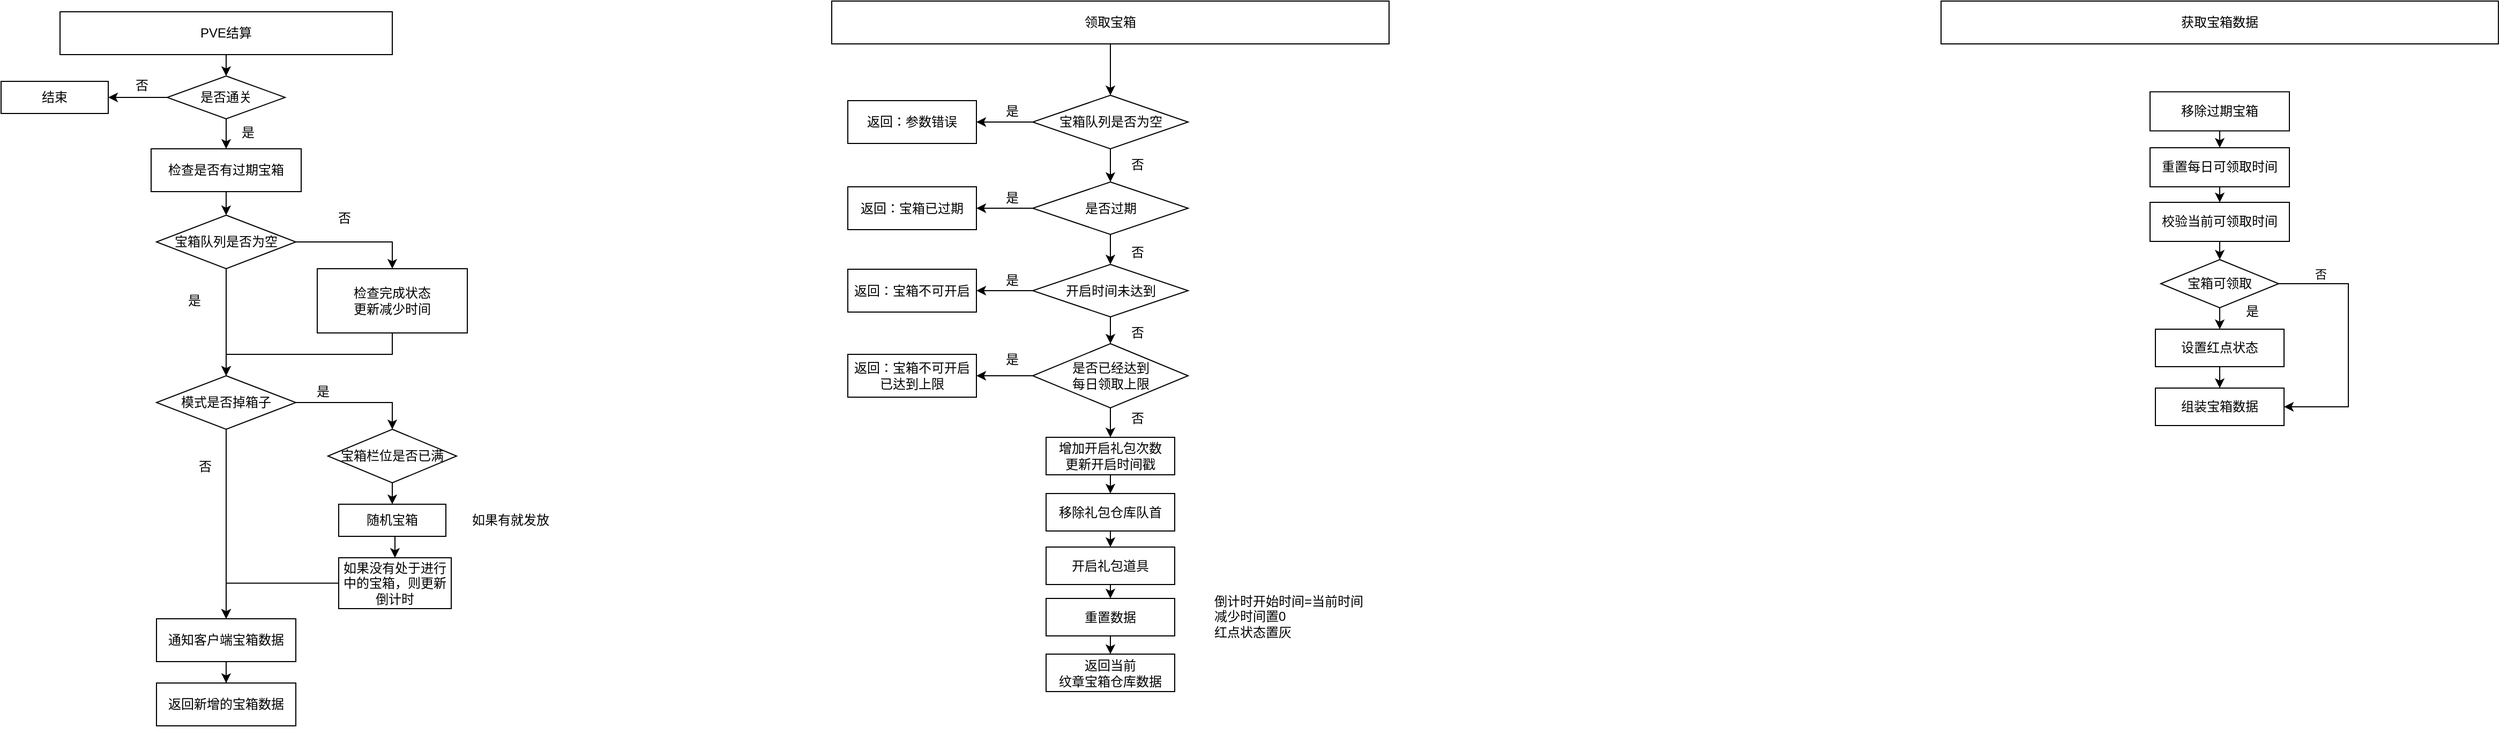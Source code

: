 <mxfile version="27.2.0">
  <diagram name="第 1 页" id="xXjs1SMjFnLauidqir4h">
    <mxGraphModel dx="1426" dy="751" grid="1" gridSize="10" guides="1" tooltips="1" connect="1" arrows="1" fold="1" page="1" pageScale="1" pageWidth="4681" pageHeight="3300" math="0" shadow="0">
      <root>
        <mxCell id="0" />
        <mxCell id="1" parent="0" />
        <mxCell id="3vJK2soGwi-nod_TVArV-18" style="edgeStyle=orthogonalEdgeStyle;rounded=0;orthogonalLoop=1;jettySize=auto;html=1;exitX=0.5;exitY=1;exitDx=0;exitDy=0;entryX=0.5;entryY=0;entryDx=0;entryDy=0;" parent="1" source="3vJK2soGwi-nod_TVArV-1" target="3vJK2soGwi-nod_TVArV-2" edge="1">
          <mxGeometry relative="1" as="geometry" />
        </mxCell>
        <mxCell id="3vJK2soGwi-nod_TVArV-1" value="PVE结算" style="rounded=0;whiteSpace=wrap;html=1;" parent="1" vertex="1">
          <mxGeometry x="255" y="120" width="310" height="40" as="geometry" />
        </mxCell>
        <mxCell id="3vJK2soGwi-nod_TVArV-17" style="edgeStyle=orthogonalEdgeStyle;rounded=0;orthogonalLoop=1;jettySize=auto;html=1;exitX=0;exitY=0.5;exitDx=0;exitDy=0;" parent="1" source="3vJK2soGwi-nod_TVArV-2" target="3vJK2soGwi-nod_TVArV-3" edge="1">
          <mxGeometry relative="1" as="geometry" />
        </mxCell>
        <mxCell id="3vJK2soGwi-nod_TVArV-22" style="edgeStyle=orthogonalEdgeStyle;rounded=0;orthogonalLoop=1;jettySize=auto;html=1;exitX=0.5;exitY=1;exitDx=0;exitDy=0;entryX=0.5;entryY=0;entryDx=0;entryDy=0;" parent="1" source="3vJK2soGwi-nod_TVArV-2" target="3vJK2soGwi-nod_TVArV-12" edge="1">
          <mxGeometry relative="1" as="geometry">
            <mxPoint x="410" y="240" as="targetPoint" />
          </mxGeometry>
        </mxCell>
        <mxCell id="3vJK2soGwi-nod_TVArV-2" value="是否通关" style="rhombus;whiteSpace=wrap;html=1;" parent="1" vertex="1">
          <mxGeometry x="355" y="180" width="110" height="40" as="geometry" />
        </mxCell>
        <mxCell id="3vJK2soGwi-nod_TVArV-3" value="结束" style="rounded=0;whiteSpace=wrap;html=1;" parent="1" vertex="1">
          <mxGeometry x="200" y="185" width="100" height="30" as="geometry" />
        </mxCell>
        <mxCell id="3vJK2soGwi-nod_TVArV-35" style="edgeStyle=orthogonalEdgeStyle;rounded=0;orthogonalLoop=1;jettySize=auto;html=1;exitX=1;exitY=0.5;exitDx=0;exitDy=0;entryX=0.5;entryY=0;entryDx=0;entryDy=0;" parent="1" source="3vJK2soGwi-nod_TVArV-8" target="3vJK2soGwi-nod_TVArV-10" edge="1">
          <mxGeometry relative="1" as="geometry" />
        </mxCell>
        <mxCell id="3vJK2soGwi-nod_TVArV-40" style="edgeStyle=orthogonalEdgeStyle;rounded=0;orthogonalLoop=1;jettySize=auto;html=1;exitX=0.5;exitY=1;exitDx=0;exitDy=0;entryX=0.5;entryY=0;entryDx=0;entryDy=0;" parent="1" source="3vJK2soGwi-nod_TVArV-8" target="3vJK2soGwi-nod_TVArV-16" edge="1">
          <mxGeometry relative="1" as="geometry" />
        </mxCell>
        <mxCell id="3vJK2soGwi-nod_TVArV-8" value="模式是否掉箱子" style="rhombus;whiteSpace=wrap;html=1;" parent="1" vertex="1">
          <mxGeometry x="345" y="460" width="130" height="50" as="geometry" />
        </mxCell>
        <mxCell id="3vJK2soGwi-nod_TVArV-38" style="edgeStyle=orthogonalEdgeStyle;rounded=0;orthogonalLoop=1;jettySize=auto;html=1;exitX=0.5;exitY=1;exitDx=0;exitDy=0;entryX=0.5;entryY=0;entryDx=0;entryDy=0;" parent="1" source="3vJK2soGwi-nod_TVArV-10" target="3vJK2soGwi-nod_TVArV-11" edge="1">
          <mxGeometry relative="1" as="geometry" />
        </mxCell>
        <mxCell id="3vJK2soGwi-nod_TVArV-10" value="宝箱栏位是否已满" style="rhombus;whiteSpace=wrap;html=1;" parent="1" vertex="1">
          <mxGeometry x="505" y="510" width="120" height="50" as="geometry" />
        </mxCell>
        <mxCell id="aFh-UL76Ssw3BHVAfv2M-2" style="edgeStyle=orthogonalEdgeStyle;rounded=0;orthogonalLoop=1;jettySize=auto;html=1;exitX=0.5;exitY=1;exitDx=0;exitDy=0;entryX=0.5;entryY=0;entryDx=0;entryDy=0;" edge="1" parent="1" source="3vJK2soGwi-nod_TVArV-11" target="aFh-UL76Ssw3BHVAfv2M-1">
          <mxGeometry relative="1" as="geometry" />
        </mxCell>
        <mxCell id="3vJK2soGwi-nod_TVArV-11" value="随机宝箱" style="rounded=0;whiteSpace=wrap;html=1;" parent="1" vertex="1">
          <mxGeometry x="515" y="580" width="100" height="30" as="geometry" />
        </mxCell>
        <mxCell id="3vJK2soGwi-nod_TVArV-28" style="edgeStyle=orthogonalEdgeStyle;rounded=0;orthogonalLoop=1;jettySize=auto;html=1;exitX=0.5;exitY=1;exitDx=0;exitDy=0;entryX=0.5;entryY=0;entryDx=0;entryDy=0;" parent="1" source="3vJK2soGwi-nod_TVArV-12" edge="1">
          <mxGeometry relative="1" as="geometry">
            <mxPoint x="410" y="310" as="targetPoint" />
          </mxGeometry>
        </mxCell>
        <mxCell id="3vJK2soGwi-nod_TVArV-12" value="检查是否有过期宝箱" style="rounded=0;whiteSpace=wrap;html=1;" parent="1" vertex="1">
          <mxGeometry x="340" y="248" width="140" height="40" as="geometry" />
        </mxCell>
        <mxCell id="3vJK2soGwi-nod_TVArV-43" style="edgeStyle=orthogonalEdgeStyle;rounded=0;orthogonalLoop=1;jettySize=auto;html=1;exitX=0.5;exitY=1;exitDx=0;exitDy=0;" parent="1" source="3vJK2soGwi-nod_TVArV-16" target="3vJK2soGwi-nod_TVArV-21" edge="1">
          <mxGeometry relative="1" as="geometry" />
        </mxCell>
        <mxCell id="3vJK2soGwi-nod_TVArV-16" value="通知客户端宝箱数据" style="rounded=0;whiteSpace=wrap;html=1;" parent="1" vertex="1">
          <mxGeometry x="345" y="687" width="130" height="40" as="geometry" />
        </mxCell>
        <mxCell id="3vJK2soGwi-nod_TVArV-19" value="否" style="text;html=1;align=center;verticalAlign=middle;resizable=0;points=[];autosize=1;strokeColor=none;fillColor=none;" parent="1" vertex="1">
          <mxGeometry x="311" y="174" width="40" height="30" as="geometry" />
        </mxCell>
        <mxCell id="3vJK2soGwi-nod_TVArV-21" value="返回新增的宝箱数据" style="rounded=0;whiteSpace=wrap;html=1;" parent="1" vertex="1">
          <mxGeometry x="345" y="747" width="130" height="40" as="geometry" />
        </mxCell>
        <mxCell id="3vJK2soGwi-nod_TVArV-23" value="如果有就发放" style="text;html=1;align=center;verticalAlign=middle;resizable=0;points=[];autosize=1;strokeColor=none;fillColor=none;" parent="1" vertex="1">
          <mxGeometry x="625" y="580" width="100" height="30" as="geometry" />
        </mxCell>
        <mxCell id="3vJK2soGwi-nod_TVArV-24" value="是" style="text;html=1;align=center;verticalAlign=middle;resizable=0;points=[];autosize=1;strokeColor=none;fillColor=none;" parent="1" vertex="1">
          <mxGeometry x="410" y="218" width="40" height="30" as="geometry" />
        </mxCell>
        <mxCell id="3vJK2soGwi-nod_TVArV-34" style="edgeStyle=orthogonalEdgeStyle;rounded=0;orthogonalLoop=1;jettySize=auto;html=1;exitX=0.5;exitY=1;exitDx=0;exitDy=0;entryX=0.5;entryY=0;entryDx=0;entryDy=0;" parent="1" source="3vJK2soGwi-nod_TVArV-29" target="3vJK2soGwi-nod_TVArV-8" edge="1">
          <mxGeometry relative="1" as="geometry" />
        </mxCell>
        <mxCell id="3vJK2soGwi-nod_TVArV-29" value="检查完成状态&lt;div&gt;更新减少时间&lt;/div&gt;" style="rounded=0;whiteSpace=wrap;html=1;" parent="1" vertex="1">
          <mxGeometry x="495" y="360" width="140" height="60" as="geometry" />
        </mxCell>
        <mxCell id="3vJK2soGwi-nod_TVArV-32" style="edgeStyle=orthogonalEdgeStyle;rounded=0;orthogonalLoop=1;jettySize=auto;html=1;exitX=1;exitY=0.5;exitDx=0;exitDy=0;entryX=0.5;entryY=0;entryDx=0;entryDy=0;" parent="1" source="3vJK2soGwi-nod_TVArV-30" target="3vJK2soGwi-nod_TVArV-29" edge="1">
          <mxGeometry relative="1" as="geometry" />
        </mxCell>
        <mxCell id="3vJK2soGwi-nod_TVArV-33" style="edgeStyle=orthogonalEdgeStyle;rounded=0;orthogonalLoop=1;jettySize=auto;html=1;exitX=0.5;exitY=1;exitDx=0;exitDy=0;entryX=0.5;entryY=0;entryDx=0;entryDy=0;" parent="1" source="3vJK2soGwi-nod_TVArV-30" target="3vJK2soGwi-nod_TVArV-8" edge="1">
          <mxGeometry relative="1" as="geometry" />
        </mxCell>
        <mxCell id="3vJK2soGwi-nod_TVArV-30" value="宝箱队列是否为空" style="rhombus;whiteSpace=wrap;html=1;" parent="1" vertex="1">
          <mxGeometry x="345" y="310" width="130" height="50" as="geometry" />
        </mxCell>
        <mxCell id="3vJK2soGwi-nod_TVArV-36" value="否" style="text;html=1;align=center;verticalAlign=middle;resizable=0;points=[];autosize=1;strokeColor=none;fillColor=none;" parent="1" vertex="1">
          <mxGeometry x="500" y="298" width="40" height="30" as="geometry" />
        </mxCell>
        <mxCell id="3vJK2soGwi-nod_TVArV-37" value="是" style="text;html=1;align=center;verticalAlign=middle;resizable=0;points=[];autosize=1;strokeColor=none;fillColor=none;" parent="1" vertex="1">
          <mxGeometry x="360" y="375" width="40" height="30" as="geometry" />
        </mxCell>
        <mxCell id="3vJK2soGwi-nod_TVArV-41" value="是" style="text;html=1;align=center;verticalAlign=middle;resizable=0;points=[];autosize=1;strokeColor=none;fillColor=none;" parent="1" vertex="1">
          <mxGeometry x="480" y="460" width="40" height="30" as="geometry" />
        </mxCell>
        <mxCell id="3vJK2soGwi-nod_TVArV-42" value="否" style="text;html=1;align=center;verticalAlign=middle;resizable=0;points=[];autosize=1;strokeColor=none;fillColor=none;" parent="1" vertex="1">
          <mxGeometry x="370" y="530" width="40" height="30" as="geometry" />
        </mxCell>
        <mxCell id="3vJK2soGwi-nod_TVArV-44" style="edgeStyle=orthogonalEdgeStyle;rounded=0;orthogonalLoop=1;jettySize=auto;html=1;exitX=0.5;exitY=1;exitDx=0;exitDy=0;" parent="1" source="3vJK2soGwi-nod_TVArV-21" target="3vJK2soGwi-nod_TVArV-21" edge="1">
          <mxGeometry relative="1" as="geometry" />
        </mxCell>
        <mxCell id="3vJK2soGwi-nod_TVArV-62" style="edgeStyle=orthogonalEdgeStyle;rounded=0;orthogonalLoop=1;jettySize=auto;html=1;exitX=0.5;exitY=1;exitDx=0;exitDy=0;entryX=0.5;entryY=0;entryDx=0;entryDy=0;" parent="1" source="3vJK2soGwi-nod_TVArV-45" target="3vJK2soGwi-nod_TVArV-47" edge="1">
          <mxGeometry relative="1" as="geometry" />
        </mxCell>
        <mxCell id="3vJK2soGwi-nod_TVArV-45" value="领取宝箱" style="rounded=0;whiteSpace=wrap;html=1;" parent="1" vertex="1">
          <mxGeometry x="975" y="110" width="520" height="40" as="geometry" />
        </mxCell>
        <mxCell id="3vJK2soGwi-nod_TVArV-63" style="edgeStyle=orthogonalEdgeStyle;rounded=0;orthogonalLoop=1;jettySize=auto;html=1;exitX=0;exitY=0.5;exitDx=0;exitDy=0;" parent="1" source="3vJK2soGwi-nod_TVArV-47" target="3vJK2soGwi-nod_TVArV-49" edge="1">
          <mxGeometry relative="1" as="geometry" />
        </mxCell>
        <mxCell id="3vJK2soGwi-nod_TVArV-67" style="edgeStyle=orthogonalEdgeStyle;rounded=0;orthogonalLoop=1;jettySize=auto;html=1;exitX=0.5;exitY=1;exitDx=0;exitDy=0;entryX=0.5;entryY=0;entryDx=0;entryDy=0;" parent="1" source="3vJK2soGwi-nod_TVArV-47" target="3vJK2soGwi-nod_TVArV-50" edge="1">
          <mxGeometry relative="1" as="geometry" />
        </mxCell>
        <mxCell id="3vJK2soGwi-nod_TVArV-47" value="宝箱队列是否为空" style="rhombus;whiteSpace=wrap;html=1;" parent="1" vertex="1">
          <mxGeometry x="1162.5" y="198" width="145" height="50" as="geometry" />
        </mxCell>
        <mxCell id="3vJK2soGwi-nod_TVArV-49" value="返回：参数错误" style="rounded=0;whiteSpace=wrap;html=1;" parent="1" vertex="1">
          <mxGeometry x="990" y="203" width="120" height="40" as="geometry" />
        </mxCell>
        <mxCell id="3vJK2soGwi-nod_TVArV-64" style="edgeStyle=orthogonalEdgeStyle;rounded=0;orthogonalLoop=1;jettySize=auto;html=1;exitX=0;exitY=0.5;exitDx=0;exitDy=0;entryX=1;entryY=0.5;entryDx=0;entryDy=0;" parent="1" source="3vJK2soGwi-nod_TVArV-50" target="3vJK2soGwi-nod_TVArV-51" edge="1">
          <mxGeometry relative="1" as="geometry" />
        </mxCell>
        <mxCell id="3vJK2soGwi-nod_TVArV-68" style="edgeStyle=orthogonalEdgeStyle;rounded=0;orthogonalLoop=1;jettySize=auto;html=1;exitX=0.5;exitY=1;exitDx=0;exitDy=0;entryX=0.5;entryY=0;entryDx=0;entryDy=0;" parent="1" source="3vJK2soGwi-nod_TVArV-50" target="3vJK2soGwi-nod_TVArV-52" edge="1">
          <mxGeometry relative="1" as="geometry" />
        </mxCell>
        <mxCell id="3vJK2soGwi-nod_TVArV-50" value="是否过期" style="rhombus;whiteSpace=wrap;html=1;" parent="1" vertex="1">
          <mxGeometry x="1162.5" y="279" width="145" height="49" as="geometry" />
        </mxCell>
        <mxCell id="3vJK2soGwi-nod_TVArV-51" value="返回：宝箱已过期" style="rounded=0;whiteSpace=wrap;html=1;" parent="1" vertex="1">
          <mxGeometry x="990" y="283.5" width="120" height="40" as="geometry" />
        </mxCell>
        <mxCell id="3vJK2soGwi-nod_TVArV-65" style="edgeStyle=orthogonalEdgeStyle;rounded=0;orthogonalLoop=1;jettySize=auto;html=1;exitX=0;exitY=0.5;exitDx=0;exitDy=0;entryX=1;entryY=0.5;entryDx=0;entryDy=0;" parent="1" source="3vJK2soGwi-nod_TVArV-52" target="3vJK2soGwi-nod_TVArV-53" edge="1">
          <mxGeometry relative="1" as="geometry" />
        </mxCell>
        <mxCell id="3vJK2soGwi-nod_TVArV-69" style="edgeStyle=orthogonalEdgeStyle;rounded=0;orthogonalLoop=1;jettySize=auto;html=1;exitX=0.5;exitY=1;exitDx=0;exitDy=0;" parent="1" source="3vJK2soGwi-nod_TVArV-52" target="3vJK2soGwi-nod_TVArV-54" edge="1">
          <mxGeometry relative="1" as="geometry" />
        </mxCell>
        <mxCell id="3vJK2soGwi-nod_TVArV-52" value="开启时间未达到" style="rhombus;whiteSpace=wrap;html=1;" parent="1" vertex="1">
          <mxGeometry x="1162.5" y="356" width="145" height="49" as="geometry" />
        </mxCell>
        <mxCell id="3vJK2soGwi-nod_TVArV-53" value="返回：宝箱不可开启" style="rounded=0;whiteSpace=wrap;html=1;" parent="1" vertex="1">
          <mxGeometry x="990" y="360.5" width="120" height="40" as="geometry" />
        </mxCell>
        <mxCell id="3vJK2soGwi-nod_TVArV-66" style="edgeStyle=orthogonalEdgeStyle;rounded=0;orthogonalLoop=1;jettySize=auto;html=1;exitX=0;exitY=0.5;exitDx=0;exitDy=0;entryX=1;entryY=0.5;entryDx=0;entryDy=0;" parent="1" source="3vJK2soGwi-nod_TVArV-54" target="3vJK2soGwi-nod_TVArV-55" edge="1">
          <mxGeometry relative="1" as="geometry" />
        </mxCell>
        <mxCell id="3vJK2soGwi-nod_TVArV-70" value="" style="edgeStyle=orthogonalEdgeStyle;rounded=0;orthogonalLoop=1;jettySize=auto;html=1;" parent="1" source="3vJK2soGwi-nod_TVArV-54" target="3vJK2soGwi-nod_TVArV-60" edge="1">
          <mxGeometry relative="1" as="geometry" />
        </mxCell>
        <mxCell id="3vJK2soGwi-nod_TVArV-54" value="是否已经达到&lt;div&gt;每日领取上限&lt;/div&gt;" style="rhombus;whiteSpace=wrap;html=1;" parent="1" vertex="1">
          <mxGeometry x="1162.5" y="430" width="145" height="60" as="geometry" />
        </mxCell>
        <mxCell id="3vJK2soGwi-nod_TVArV-55" value="返回：宝箱不可开启&lt;div&gt;已达到上限&lt;/div&gt;" style="rounded=0;whiteSpace=wrap;html=1;" parent="1" vertex="1">
          <mxGeometry x="990" y="440" width="120" height="40" as="geometry" />
        </mxCell>
        <mxCell id="3vJK2soGwi-nod_TVArV-73" style="edgeStyle=orthogonalEdgeStyle;rounded=0;orthogonalLoop=1;jettySize=auto;html=1;exitX=0.5;exitY=1;exitDx=0;exitDy=0;entryX=0.5;entryY=0;entryDx=0;entryDy=0;" parent="1" source="3vJK2soGwi-nod_TVArV-56" target="3vJK2soGwi-nod_TVArV-58" edge="1">
          <mxGeometry relative="1" as="geometry" />
        </mxCell>
        <mxCell id="3vJK2soGwi-nod_TVArV-56" value="开启礼包道具" style="rounded=0;whiteSpace=wrap;html=1;" parent="1" vertex="1">
          <mxGeometry x="1175" y="620" width="120" height="35" as="geometry" />
        </mxCell>
        <mxCell id="3vJK2soGwi-nod_TVArV-72" style="edgeStyle=orthogonalEdgeStyle;rounded=0;orthogonalLoop=1;jettySize=auto;html=1;exitX=0.5;exitY=1;exitDx=0;exitDy=0;entryX=0.5;entryY=0;entryDx=0;entryDy=0;" parent="1" source="3vJK2soGwi-nod_TVArV-57" target="3vJK2soGwi-nod_TVArV-56" edge="1">
          <mxGeometry relative="1" as="geometry" />
        </mxCell>
        <mxCell id="3vJK2soGwi-nod_TVArV-57" value="移除礼包仓库队首" style="rounded=0;whiteSpace=wrap;html=1;" parent="1" vertex="1">
          <mxGeometry x="1175" y="570" width="120" height="35" as="geometry" />
        </mxCell>
        <mxCell id="3vJK2soGwi-nod_TVArV-74" style="edgeStyle=orthogonalEdgeStyle;rounded=0;orthogonalLoop=1;jettySize=auto;html=1;exitX=0.5;exitY=1;exitDx=0;exitDy=0;entryX=0.5;entryY=0;entryDx=0;entryDy=0;" parent="1" source="3vJK2soGwi-nod_TVArV-58" target="3vJK2soGwi-nod_TVArV-61" edge="1">
          <mxGeometry relative="1" as="geometry" />
        </mxCell>
        <mxCell id="3vJK2soGwi-nod_TVArV-58" value="重置数据" style="rounded=0;whiteSpace=wrap;html=1;" parent="1" vertex="1">
          <mxGeometry x="1175" y="668" width="120" height="35" as="geometry" />
        </mxCell>
        <mxCell id="3vJK2soGwi-nod_TVArV-59" value="倒计时开始时间=当前时间&lt;div&gt;减少时间置0&lt;/div&gt;&lt;div&gt;红点状态置灰&lt;/div&gt;" style="text;html=1;align=left;verticalAlign=middle;resizable=0;points=[];autosize=1;strokeColor=none;fillColor=none;" parent="1" vertex="1">
          <mxGeometry x="1330" y="655" width="160" height="60" as="geometry" />
        </mxCell>
        <mxCell id="3vJK2soGwi-nod_TVArV-71" style="edgeStyle=orthogonalEdgeStyle;rounded=0;orthogonalLoop=1;jettySize=auto;html=1;exitX=0.5;exitY=1;exitDx=0;exitDy=0;entryX=0.5;entryY=0;entryDx=0;entryDy=0;" parent="1" source="3vJK2soGwi-nod_TVArV-60" target="3vJK2soGwi-nod_TVArV-57" edge="1">
          <mxGeometry relative="1" as="geometry" />
        </mxCell>
        <mxCell id="3vJK2soGwi-nod_TVArV-60" value="增加开启礼包次数&lt;div&gt;更新开启时间戳&lt;/div&gt;" style="rounded=0;whiteSpace=wrap;html=1;" parent="1" vertex="1">
          <mxGeometry x="1175" y="517.5" width="120" height="35" as="geometry" />
        </mxCell>
        <mxCell id="3vJK2soGwi-nod_TVArV-61" value="返回当前&lt;div&gt;纹章宝箱&lt;span style=&quot;background-color: transparent; color: light-dark(rgb(0, 0, 0), rgb(255, 255, 255));&quot;&gt;仓库数据&lt;/span&gt;&lt;/div&gt;" style="rounded=0;whiteSpace=wrap;html=1;" parent="1" vertex="1">
          <mxGeometry x="1175" y="720" width="120" height="35" as="geometry" />
        </mxCell>
        <mxCell id="3vJK2soGwi-nod_TVArV-75" value="是" style="text;html=1;align=center;verticalAlign=middle;resizable=0;points=[];autosize=1;strokeColor=none;fillColor=none;" parent="1" vertex="1">
          <mxGeometry x="1122.5" y="198" width="40" height="30" as="geometry" />
        </mxCell>
        <mxCell id="3vJK2soGwi-nod_TVArV-76" value="是" style="text;html=1;align=center;verticalAlign=middle;resizable=0;points=[];autosize=1;strokeColor=none;fillColor=none;" parent="1" vertex="1">
          <mxGeometry x="1122.5" y="279" width="40" height="30" as="geometry" />
        </mxCell>
        <mxCell id="3vJK2soGwi-nod_TVArV-77" value="是" style="text;html=1;align=center;verticalAlign=middle;resizable=0;points=[];autosize=1;strokeColor=none;fillColor=none;" parent="1" vertex="1">
          <mxGeometry x="1122.5" y="356" width="40" height="30" as="geometry" />
        </mxCell>
        <mxCell id="3vJK2soGwi-nod_TVArV-78" value="是" style="text;html=1;align=center;verticalAlign=middle;resizable=0;points=[];autosize=1;strokeColor=none;fillColor=none;" parent="1" vertex="1">
          <mxGeometry x="1122.5" y="430" width="40" height="30" as="geometry" />
        </mxCell>
        <mxCell id="3vJK2soGwi-nod_TVArV-79" value="否" style="text;html=1;align=center;verticalAlign=middle;resizable=0;points=[];autosize=1;strokeColor=none;fillColor=none;" parent="1" vertex="1">
          <mxGeometry x="1240" y="248" width="40" height="30" as="geometry" />
        </mxCell>
        <mxCell id="3vJK2soGwi-nod_TVArV-80" value="否" style="text;html=1;align=center;verticalAlign=middle;resizable=0;points=[];autosize=1;strokeColor=none;fillColor=none;" parent="1" vertex="1">
          <mxGeometry x="1240" y="330" width="40" height="30" as="geometry" />
        </mxCell>
        <mxCell id="3vJK2soGwi-nod_TVArV-81" value="否" style="text;html=1;align=center;verticalAlign=middle;resizable=0;points=[];autosize=1;strokeColor=none;fillColor=none;" parent="1" vertex="1">
          <mxGeometry x="1240" y="405" width="40" height="30" as="geometry" />
        </mxCell>
        <mxCell id="3vJK2soGwi-nod_TVArV-82" value="否" style="text;html=1;align=center;verticalAlign=middle;resizable=0;points=[];autosize=1;strokeColor=none;fillColor=none;" parent="1" vertex="1">
          <mxGeometry x="1240" y="485" width="40" height="30" as="geometry" />
        </mxCell>
        <mxCell id="3vJK2soGwi-nod_TVArV-83" value="获取宝箱数据" style="rounded=0;whiteSpace=wrap;html=1;" parent="1" vertex="1">
          <mxGeometry x="2010" y="110" width="520" height="40" as="geometry" />
        </mxCell>
        <mxCell id="3vJK2soGwi-nod_TVArV-111" style="edgeStyle=orthogonalEdgeStyle;rounded=0;orthogonalLoop=1;jettySize=auto;html=1;exitX=0.5;exitY=1;exitDx=0;exitDy=0;entryX=0.5;entryY=0;entryDx=0;entryDy=0;" parent="1" source="3vJK2soGwi-nod_TVArV-87" target="3vJK2soGwi-nod_TVArV-110" edge="1">
          <mxGeometry relative="1" as="geometry" />
        </mxCell>
        <mxCell id="3vJK2soGwi-nod_TVArV-87" value="移除过期宝箱" style="rounded=0;whiteSpace=wrap;html=1;" parent="1" vertex="1">
          <mxGeometry x="2205" y="194.75" width="130" height="36.5" as="geometry" />
        </mxCell>
        <mxCell id="3vJK2soGwi-nod_TVArV-93" style="edgeStyle=orthogonalEdgeStyle;rounded=0;orthogonalLoop=1;jettySize=auto;html=1;exitX=0.5;exitY=1;exitDx=0;exitDy=0;entryX=0.5;entryY=0;entryDx=0;entryDy=0;" parent="1" source="3vJK2soGwi-nod_TVArV-88" target="3vJK2soGwi-nod_TVArV-89" edge="1">
          <mxGeometry relative="1" as="geometry" />
        </mxCell>
        <mxCell id="3vJK2soGwi-nod_TVArV-88" value="校验当前可领取时间" style="rounded=0;whiteSpace=wrap;html=1;" parent="1" vertex="1">
          <mxGeometry x="2205" y="298" width="130" height="36.5" as="geometry" />
        </mxCell>
        <mxCell id="3vJK2soGwi-nod_TVArV-95" style="edgeStyle=orthogonalEdgeStyle;rounded=0;orthogonalLoop=1;jettySize=auto;html=1;exitX=0.5;exitY=1;exitDx=0;exitDy=0;entryX=0.5;entryY=0;entryDx=0;entryDy=0;" parent="1" target="3vJK2soGwi-nod_TVArV-90" edge="1">
          <mxGeometry relative="1" as="geometry">
            <mxPoint x="2270" y="381.5" as="sourcePoint" />
          </mxGeometry>
        </mxCell>
        <mxCell id="3vJK2soGwi-nod_TVArV-97" style="edgeStyle=orthogonalEdgeStyle;rounded=0;orthogonalLoop=1;jettySize=auto;html=1;exitX=1;exitY=0.5;exitDx=0;exitDy=0;entryX=1;entryY=0.5;entryDx=0;entryDy=0;" parent="1" source="3vJK2soGwi-nod_TVArV-89" target="3vJK2soGwi-nod_TVArV-91" edge="1">
          <mxGeometry relative="1" as="geometry">
            <Array as="points">
              <mxPoint x="2390" y="374.5" />
              <mxPoint x="2390" y="489.5" />
            </Array>
          </mxGeometry>
        </mxCell>
        <mxCell id="3vJK2soGwi-nod_TVArV-98" value="否" style="edgeLabel;html=1;align=center;verticalAlign=middle;resizable=0;points=[];" parent="3vJK2soGwi-nod_TVArV-97" vertex="1" connectable="0">
          <mxGeometry x="-0.675" y="10" relative="1" as="geometry">
            <mxPoint y="1" as="offset" />
          </mxGeometry>
        </mxCell>
        <mxCell id="3vJK2soGwi-nod_TVArV-89" value="宝箱可领取" style="rhombus;whiteSpace=wrap;html=1;" parent="1" vertex="1">
          <mxGeometry x="2215" y="351.5" width="110" height="45" as="geometry" />
        </mxCell>
        <mxCell id="3vJK2soGwi-nod_TVArV-96" style="edgeStyle=orthogonalEdgeStyle;rounded=0;orthogonalLoop=1;jettySize=auto;html=1;exitX=0.5;exitY=1;exitDx=0;exitDy=0;entryX=0.5;entryY=0;entryDx=0;entryDy=0;" parent="1" source="3vJK2soGwi-nod_TVArV-90" target="3vJK2soGwi-nod_TVArV-91" edge="1">
          <mxGeometry relative="1" as="geometry" />
        </mxCell>
        <mxCell id="3vJK2soGwi-nod_TVArV-90" value="设置红点状态" style="rounded=0;whiteSpace=wrap;html=1;" parent="1" vertex="1">
          <mxGeometry x="2210" y="416.5" width="120" height="35" as="geometry" />
        </mxCell>
        <mxCell id="3vJK2soGwi-nod_TVArV-91" value="组装宝箱数据" style="rounded=0;whiteSpace=wrap;html=1;" parent="1" vertex="1">
          <mxGeometry x="2210" y="471.5" width="120" height="35" as="geometry" />
        </mxCell>
        <mxCell id="3vJK2soGwi-nod_TVArV-99" value="是" style="text;html=1;align=center;verticalAlign=middle;resizable=0;points=[];autosize=1;strokeColor=none;fillColor=none;" parent="1" vertex="1">
          <mxGeometry x="2280" y="384.5" width="40" height="30" as="geometry" />
        </mxCell>
        <mxCell id="3vJK2soGwi-nod_TVArV-112" style="edgeStyle=orthogonalEdgeStyle;rounded=0;orthogonalLoop=1;jettySize=auto;html=1;exitX=0.5;exitY=1;exitDx=0;exitDy=0;entryX=0.5;entryY=0;entryDx=0;entryDy=0;" parent="1" source="3vJK2soGwi-nod_TVArV-110" target="3vJK2soGwi-nod_TVArV-88" edge="1">
          <mxGeometry relative="1" as="geometry" />
        </mxCell>
        <mxCell id="3vJK2soGwi-nod_TVArV-110" value="重置每日可领取时间" style="rounded=0;whiteSpace=wrap;html=1;" parent="1" vertex="1">
          <mxGeometry x="2205" y="247" width="130" height="36.5" as="geometry" />
        </mxCell>
        <mxCell id="aFh-UL76Ssw3BHVAfv2M-4" value="" style="edgeStyle=orthogonalEdgeStyle;rounded=0;orthogonalLoop=1;jettySize=auto;html=1;" edge="1" parent="1" source="aFh-UL76Ssw3BHVAfv2M-1" target="3vJK2soGwi-nod_TVArV-16">
          <mxGeometry relative="1" as="geometry" />
        </mxCell>
        <mxCell id="aFh-UL76Ssw3BHVAfv2M-1" value="如果没有处于进行中的宝箱，则更新倒计时" style="rounded=0;whiteSpace=wrap;html=1;" vertex="1" parent="1">
          <mxGeometry x="515" y="630" width="105" height="47.5" as="geometry" />
        </mxCell>
      </root>
    </mxGraphModel>
  </diagram>
</mxfile>
